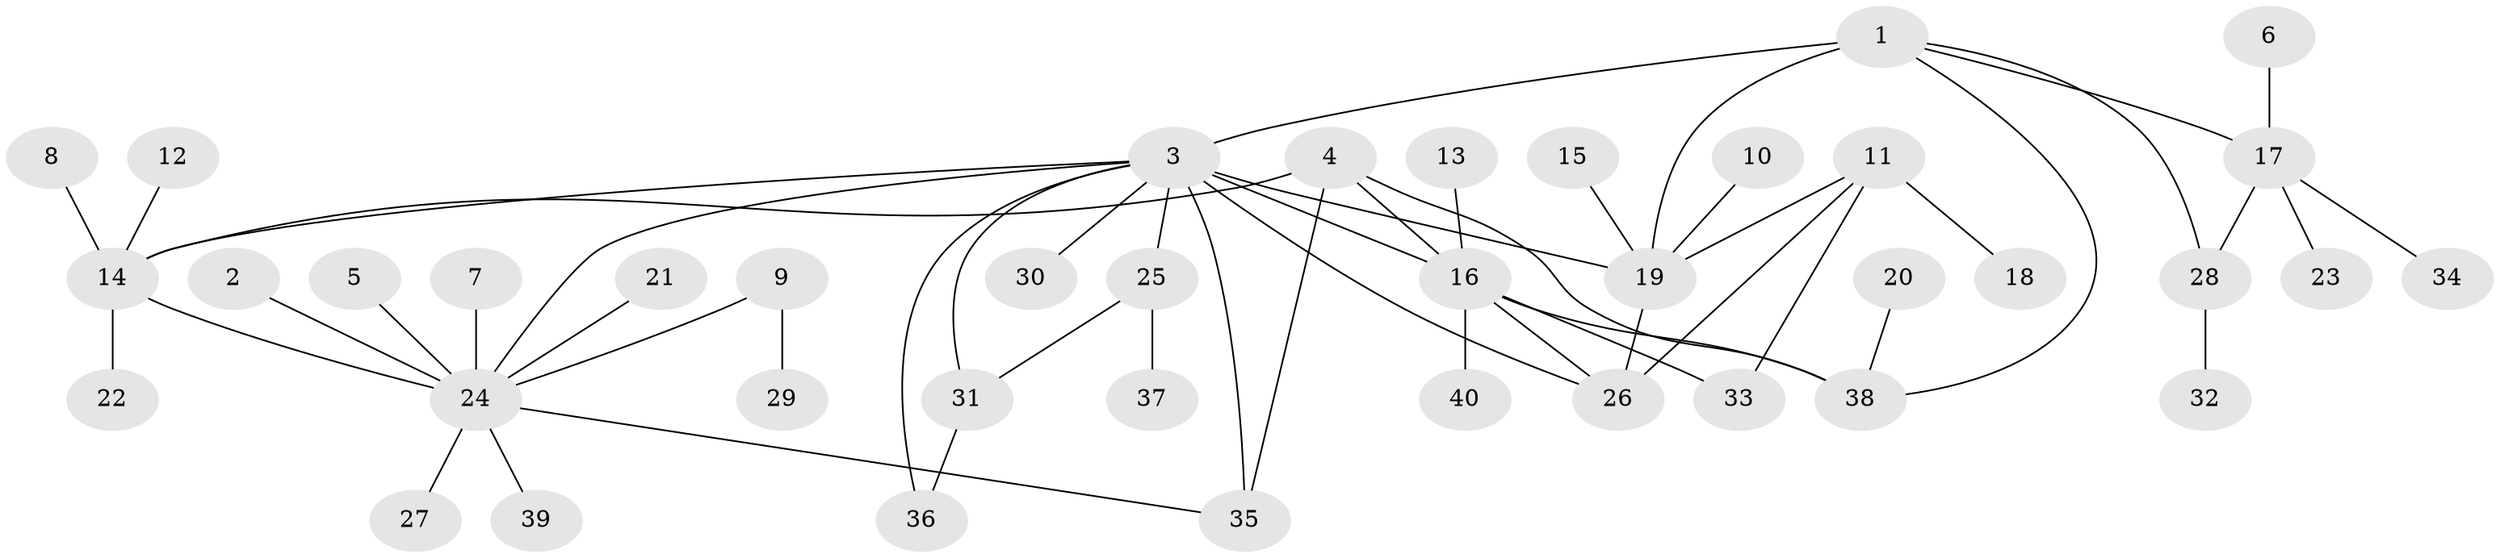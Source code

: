 // original degree distribution, {4: 0.0375, 11: 0.0125, 5: 0.0625, 8: 0.0125, 13: 0.0125, 7: 0.05, 3: 0.0625, 9: 0.0125, 6: 0.0375, 10: 0.0125, 1: 0.5875, 2: 0.1}
// Generated by graph-tools (version 1.1) at 2025/02/03/09/25 03:02:40]
// undirected, 40 vertices, 53 edges
graph export_dot {
graph [start="1"]
  node [color=gray90,style=filled];
  1;
  2;
  3;
  4;
  5;
  6;
  7;
  8;
  9;
  10;
  11;
  12;
  13;
  14;
  15;
  16;
  17;
  18;
  19;
  20;
  21;
  22;
  23;
  24;
  25;
  26;
  27;
  28;
  29;
  30;
  31;
  32;
  33;
  34;
  35;
  36;
  37;
  38;
  39;
  40;
  1 -- 3 [weight=3.0];
  1 -- 17 [weight=2.0];
  1 -- 19 [weight=1.0];
  1 -- 28 [weight=1.0];
  1 -- 38 [weight=1.0];
  2 -- 24 [weight=1.0];
  3 -- 14 [weight=2.0];
  3 -- 16 [weight=1.0];
  3 -- 19 [weight=1.0];
  3 -- 24 [weight=1.0];
  3 -- 25 [weight=1.0];
  3 -- 26 [weight=1.0];
  3 -- 30 [weight=1.0];
  3 -- 31 [weight=2.0];
  3 -- 35 [weight=2.0];
  3 -- 36 [weight=1.0];
  4 -- 14 [weight=1.0];
  4 -- 16 [weight=2.0];
  4 -- 35 [weight=1.0];
  4 -- 38 [weight=1.0];
  5 -- 24 [weight=1.0];
  6 -- 17 [weight=1.0];
  7 -- 24 [weight=1.0];
  8 -- 14 [weight=1.0];
  9 -- 24 [weight=1.0];
  9 -- 29 [weight=1.0];
  10 -- 19 [weight=1.0];
  11 -- 18 [weight=1.0];
  11 -- 19 [weight=2.0];
  11 -- 26 [weight=2.0];
  11 -- 33 [weight=1.0];
  12 -- 14 [weight=1.0];
  13 -- 16 [weight=1.0];
  14 -- 22 [weight=1.0];
  14 -- 24 [weight=2.0];
  15 -- 19 [weight=1.0];
  16 -- 26 [weight=1.0];
  16 -- 33 [weight=1.0];
  16 -- 38 [weight=2.0];
  16 -- 40 [weight=1.0];
  17 -- 23 [weight=1.0];
  17 -- 28 [weight=2.0];
  17 -- 34 [weight=1.0];
  19 -- 26 [weight=1.0];
  20 -- 38 [weight=1.0];
  21 -- 24 [weight=1.0];
  24 -- 27 [weight=1.0];
  24 -- 35 [weight=1.0];
  24 -- 39 [weight=1.0];
  25 -- 31 [weight=2.0];
  25 -- 37 [weight=1.0];
  28 -- 32 [weight=1.0];
  31 -- 36 [weight=1.0];
}
